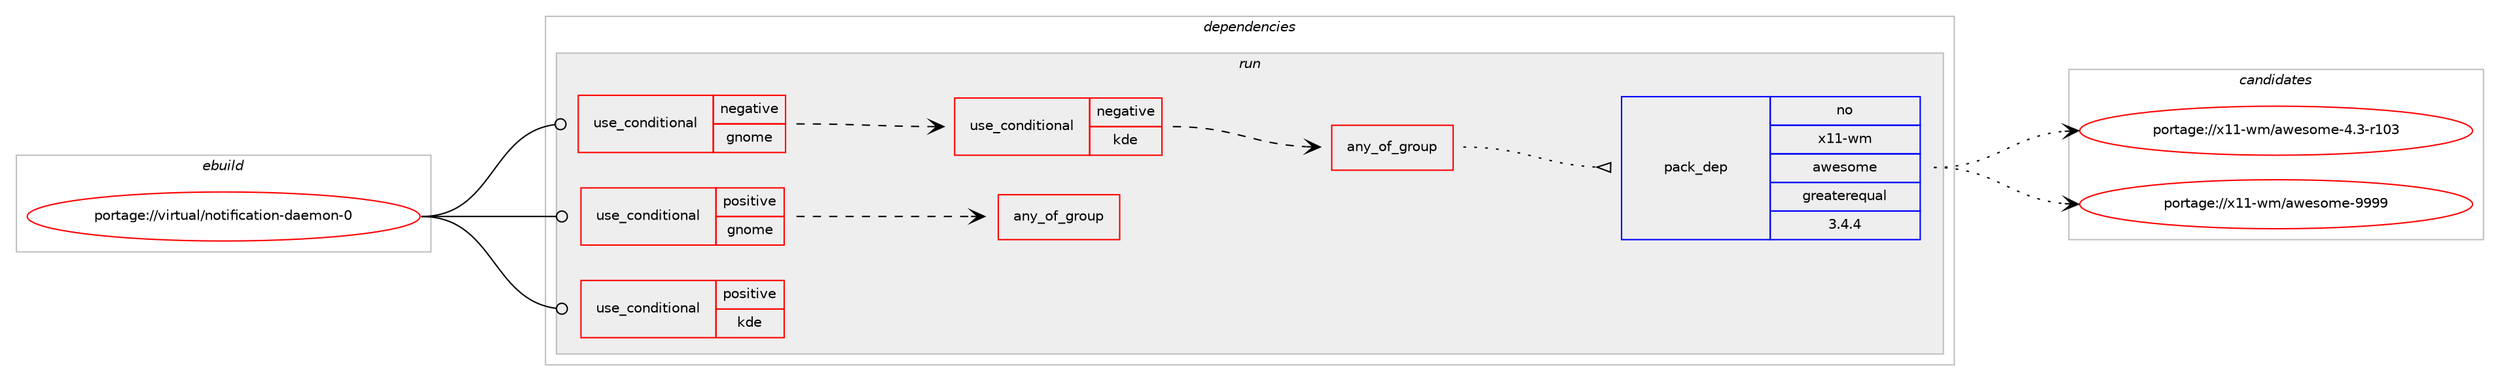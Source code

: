 digraph prolog {

# *************
# Graph options
# *************

newrank=true;
concentrate=true;
compound=true;
graph [rankdir=LR,fontname=Helvetica,fontsize=10,ranksep=1.5];#, ranksep=2.5, nodesep=0.2];
edge  [arrowhead=vee];
node  [fontname=Helvetica,fontsize=10];

# **********
# The ebuild
# **********

subgraph cluster_leftcol {
color=gray;
rank=same;
label=<<i>ebuild</i>>;
id [label="portage://virtual/notification-daemon-0", color=red, width=4, href="../virtual/notification-daemon-0.svg"];
}

# ****************
# The dependencies
# ****************

subgraph cluster_midcol {
color=gray;
label=<<i>dependencies</i>>;
subgraph cluster_compile {
fillcolor="#eeeeee";
style=filled;
label=<<i>compile</i>>;
}
subgraph cluster_compileandrun {
fillcolor="#eeeeee";
style=filled;
label=<<i>compile and run</i>>;
}
subgraph cluster_run {
fillcolor="#eeeeee";
style=filled;
label=<<i>run</i>>;
subgraph cond115834 {
dependency222507 [label=<<TABLE BORDER="0" CELLBORDER="1" CELLSPACING="0" CELLPADDING="4"><TR><TD ROWSPAN="3" CELLPADDING="10">use_conditional</TD></TR><TR><TD>negative</TD></TR><TR><TD>gnome</TD></TR></TABLE>>, shape=none, color=red];
subgraph cond115835 {
dependency222508 [label=<<TABLE BORDER="0" CELLBORDER="1" CELLSPACING="0" CELLPADDING="4"><TR><TD ROWSPAN="3" CELLPADDING="10">use_conditional</TD></TR><TR><TD>negative</TD></TR><TR><TD>kde</TD></TR></TABLE>>, shape=none, color=red];
subgraph any2808 {
dependency222509 [label=<<TABLE BORDER="0" CELLBORDER="1" CELLSPACING="0" CELLPADDING="4"><TR><TD CELLPADDING="10">any_of_group</TD></TR></TABLE>>, shape=none, color=red];# *** BEGIN UNKNOWN DEPENDENCY TYPE (TODO) ***
# dependency222509 -> package_dependency(portage://virtual/notification-daemon-0,run,no,x11-misc,notification-daemon,none,[,,],[],[])
# *** END UNKNOWN DEPENDENCY TYPE (TODO) ***

# *** BEGIN UNKNOWN DEPENDENCY TYPE (TODO) ***
# dependency222509 -> package_dependency(portage://virtual/notification-daemon-0,run,no,gnome-extra,cinnamon,none,[,,],[],[])
# *** END UNKNOWN DEPENDENCY TYPE (TODO) ***

# *** BEGIN UNKNOWN DEPENDENCY TYPE (TODO) ***
# dependency222509 -> package_dependency(portage://virtual/notification-daemon-0,run,no,gui-apps,mako,none,[,,],[],[])
# *** END UNKNOWN DEPENDENCY TYPE (TODO) ***

# *** BEGIN UNKNOWN DEPENDENCY TYPE (TODO) ***
# dependency222509 -> package_dependency(portage://virtual/notification-daemon-0,run,no,xfce-extra,xfce4-notifyd,none,[,,],[],[])
# *** END UNKNOWN DEPENDENCY TYPE (TODO) ***

# *** BEGIN UNKNOWN DEPENDENCY TYPE (TODO) ***
# dependency222509 -> package_dependency(portage://virtual/notification-daemon-0,run,no,x11-misc,notify-osd,none,[,,],[],[])
# *** END UNKNOWN DEPENDENCY TYPE (TODO) ***

# *** BEGIN UNKNOWN DEPENDENCY TYPE (TODO) ***
# dependency222509 -> package_dependency(portage://virtual/notification-daemon-0,run,no,x11-misc,dunst,none,[,,],[],[])
# *** END UNKNOWN DEPENDENCY TYPE (TODO) ***

subgraph pack103666 {
dependency222510 [label=<<TABLE BORDER="0" CELLBORDER="1" CELLSPACING="0" CELLPADDING="4" WIDTH="220"><TR><TD ROWSPAN="6" CELLPADDING="30">pack_dep</TD></TR><TR><TD WIDTH="110">no</TD></TR><TR><TD>x11-wm</TD></TR><TR><TD>awesome</TD></TR><TR><TD>greaterequal</TD></TR><TR><TD>3.4.4</TD></TR></TABLE>>, shape=none, color=blue];
}
dependency222509:e -> dependency222510:w [weight=20,style="dotted",arrowhead="oinv"];
# *** BEGIN UNKNOWN DEPENDENCY TYPE (TODO) ***
# dependency222509 -> package_dependency(portage://virtual/notification-daemon-0,run,no,x11-wm,enlightenment,none,[,,],[],[])
# *** END UNKNOWN DEPENDENCY TYPE (TODO) ***

# *** BEGIN UNKNOWN DEPENDENCY TYPE (TODO) ***
# dependency222509 -> package_dependency(portage://virtual/notification-daemon-0,run,no,x11-misc,mate-notification-daemon,none,[,,],[],[])
# *** END UNKNOWN DEPENDENCY TYPE (TODO) ***

# *** BEGIN UNKNOWN DEPENDENCY TYPE (TODO) ***
# dependency222509 -> package_dependency(portage://virtual/notification-daemon-0,run,no,lxqt-base,lxqt-notificationd,none,[,,],[],[])
# *** END UNKNOWN DEPENDENCY TYPE (TODO) ***

# *** BEGIN UNKNOWN DEPENDENCY TYPE (TODO) ***
# dependency222509 -> package_dependency(portage://virtual/notification-daemon-0,run,no,net-misc,eventd,none,[,,],[],[use(enable(notification),none)])
# *** END UNKNOWN DEPENDENCY TYPE (TODO) ***

}
dependency222508:e -> dependency222509:w [weight=20,style="dashed",arrowhead="vee"];
}
dependency222507:e -> dependency222508:w [weight=20,style="dashed",arrowhead="vee"];
}
id:e -> dependency222507:w [weight=20,style="solid",arrowhead="odot"];
subgraph cond115836 {
dependency222511 [label=<<TABLE BORDER="0" CELLBORDER="1" CELLSPACING="0" CELLPADDING="4"><TR><TD ROWSPAN="3" CELLPADDING="10">use_conditional</TD></TR><TR><TD>positive</TD></TR><TR><TD>gnome</TD></TR></TABLE>>, shape=none, color=red];
subgraph any2809 {
dependency222512 [label=<<TABLE BORDER="0" CELLBORDER="1" CELLSPACING="0" CELLPADDING="4"><TR><TD CELLPADDING="10">any_of_group</TD></TR></TABLE>>, shape=none, color=red];# *** BEGIN UNKNOWN DEPENDENCY TYPE (TODO) ***
# dependency222512 -> package_dependency(portage://virtual/notification-daemon-0,run,no,x11-misc,notification-daemon,none,[,,],[],[])
# *** END UNKNOWN DEPENDENCY TYPE (TODO) ***

# *** BEGIN UNKNOWN DEPENDENCY TYPE (TODO) ***
# dependency222512 -> package_dependency(portage://virtual/notification-daemon-0,run,no,gnome-base,gnome-shell,none,[,,],[],[])
# *** END UNKNOWN DEPENDENCY TYPE (TODO) ***

}
dependency222511:e -> dependency222512:w [weight=20,style="dashed",arrowhead="vee"];
}
id:e -> dependency222511:w [weight=20,style="solid",arrowhead="odot"];
subgraph cond115837 {
dependency222513 [label=<<TABLE BORDER="0" CELLBORDER="1" CELLSPACING="0" CELLPADDING="4"><TR><TD ROWSPAN="3" CELLPADDING="10">use_conditional</TD></TR><TR><TD>positive</TD></TR><TR><TD>kde</TD></TR></TABLE>>, shape=none, color=red];
# *** BEGIN UNKNOWN DEPENDENCY TYPE (TODO) ***
# dependency222513 -> package_dependency(portage://virtual/notification-daemon-0,run,no,kde-plasma,plasma-workspace,none,[,,],[],[])
# *** END UNKNOWN DEPENDENCY TYPE (TODO) ***

}
id:e -> dependency222513:w [weight=20,style="solid",arrowhead="odot"];
}
}

# **************
# The candidates
# **************

subgraph cluster_choices {
rank=same;
color=gray;
label=<<i>candidates</i>>;

subgraph choice103666 {
color=black;
nodesep=1;
choice12049494511910947971191011151111091014552465145114494851 [label="portage://x11-wm/awesome-4.3-r103", color=red, width=4,href="../x11-wm/awesome-4.3-r103.svg"];
choice12049494511910947971191011151111091014557575757 [label="portage://x11-wm/awesome-9999", color=red, width=4,href="../x11-wm/awesome-9999.svg"];
dependency222510:e -> choice12049494511910947971191011151111091014552465145114494851:w [style=dotted,weight="100"];
dependency222510:e -> choice12049494511910947971191011151111091014557575757:w [style=dotted,weight="100"];
}
}

}
